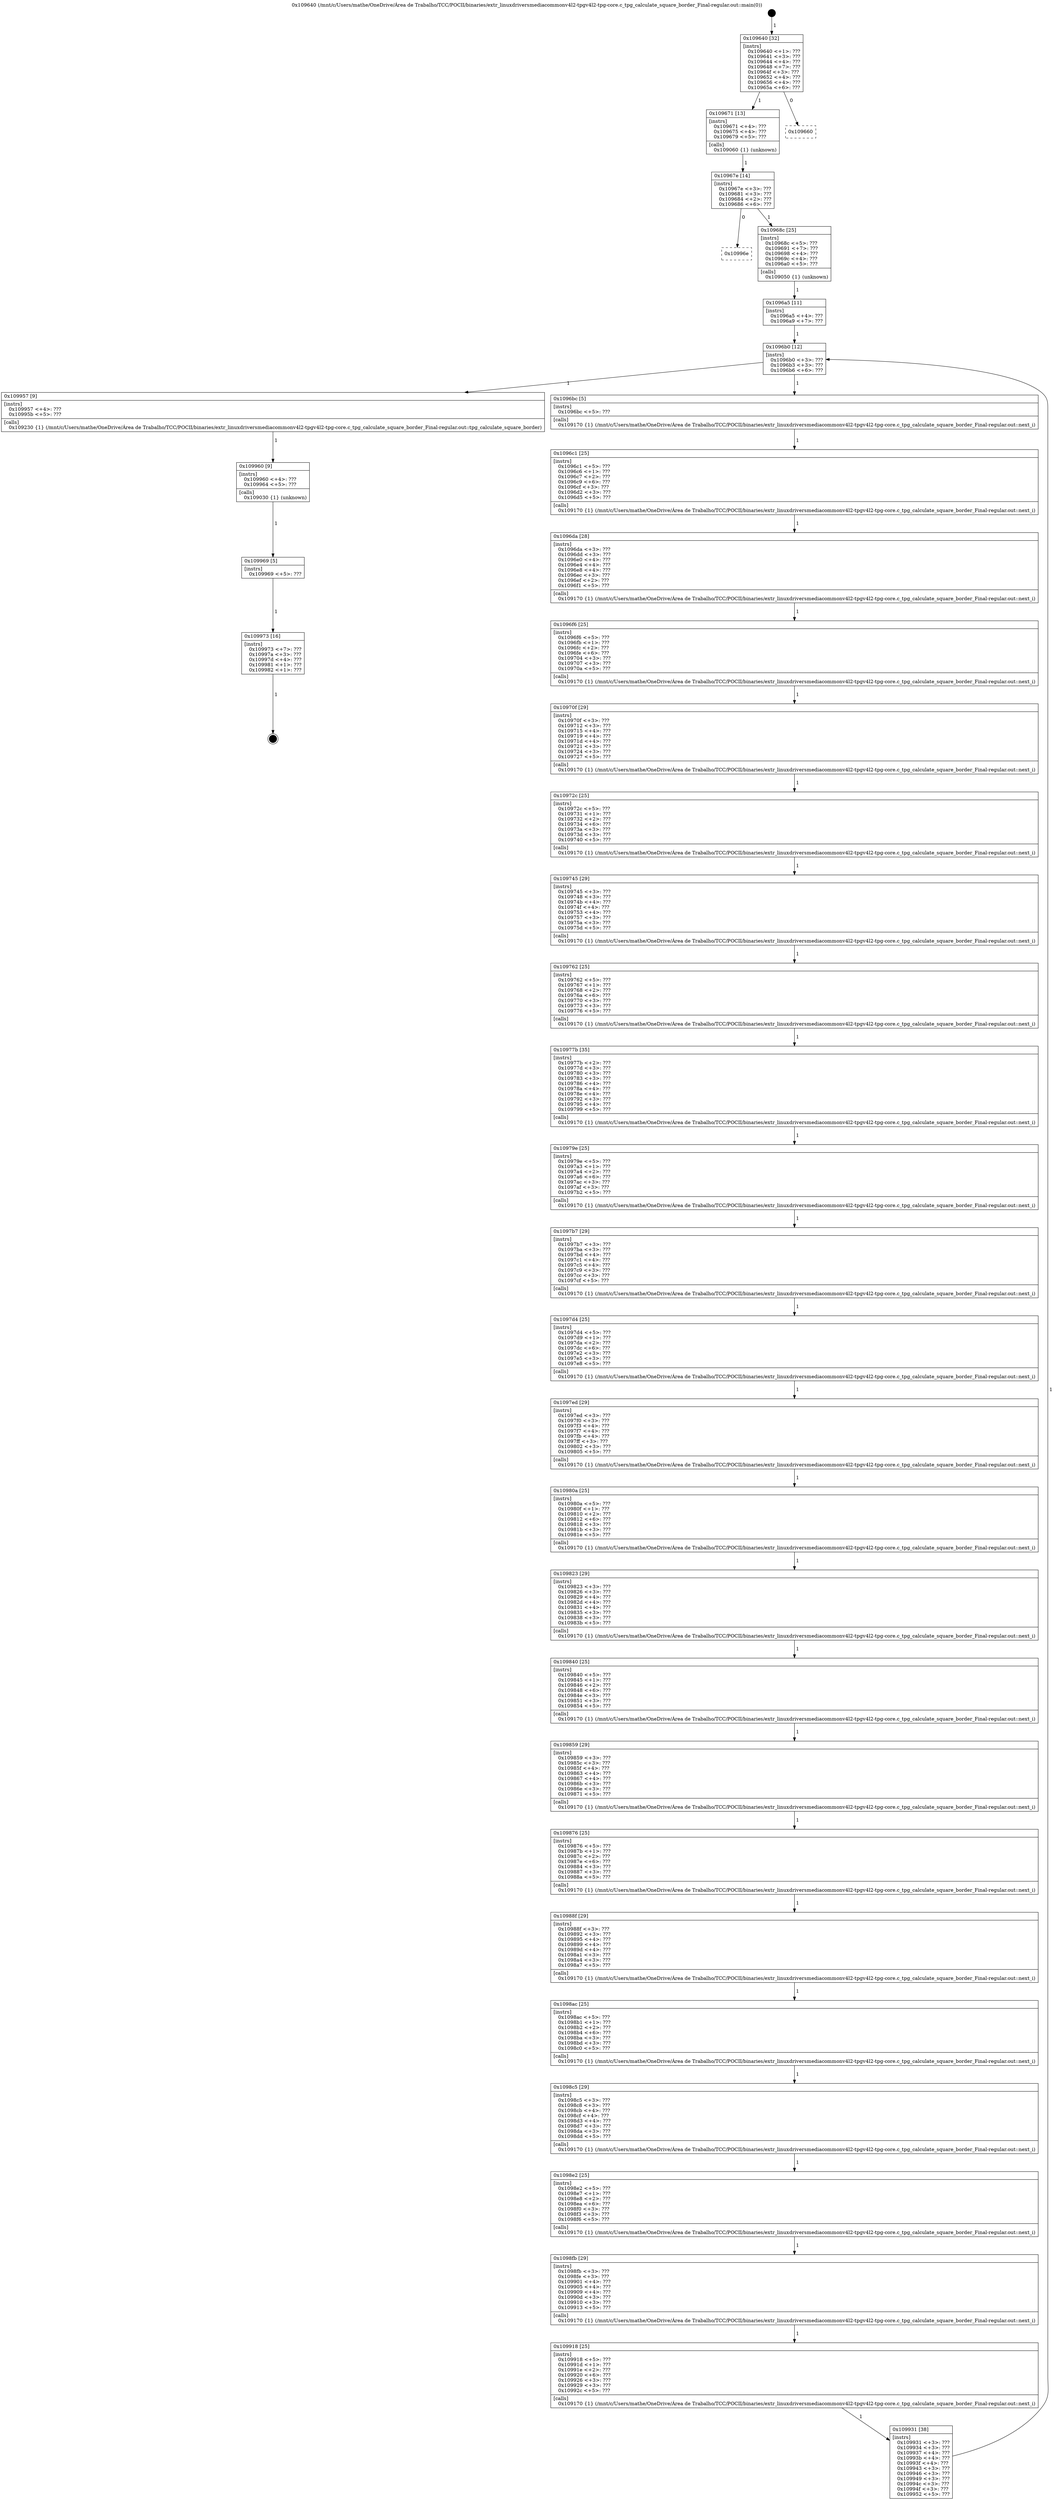 digraph "0x109640" {
  label = "0x109640 (/mnt/c/Users/mathe/OneDrive/Área de Trabalho/TCC/POCII/binaries/extr_linuxdriversmediacommonv4l2-tpgv4l2-tpg-core.c_tpg_calculate_square_border_Final-regular.out::main(0))"
  labelloc = "t"
  node[shape=record]

  Entry [label="",width=0.3,height=0.3,shape=circle,fillcolor=black,style=filled]
  "0x109640" [label="{
     0x109640 [32]\l
     | [instrs]\l
     &nbsp;&nbsp;0x109640 \<+1\>: ???\l
     &nbsp;&nbsp;0x109641 \<+3\>: ???\l
     &nbsp;&nbsp;0x109644 \<+4\>: ???\l
     &nbsp;&nbsp;0x109648 \<+7\>: ???\l
     &nbsp;&nbsp;0x10964f \<+3\>: ???\l
     &nbsp;&nbsp;0x109652 \<+4\>: ???\l
     &nbsp;&nbsp;0x109656 \<+4\>: ???\l
     &nbsp;&nbsp;0x10965a \<+6\>: ???\l
  }"]
  "0x109671" [label="{
     0x109671 [13]\l
     | [instrs]\l
     &nbsp;&nbsp;0x109671 \<+4\>: ???\l
     &nbsp;&nbsp;0x109675 \<+4\>: ???\l
     &nbsp;&nbsp;0x109679 \<+5\>: ???\l
     | [calls]\l
     &nbsp;&nbsp;0x109060 \{1\} (unknown)\l
  }"]
  "0x109660" [label="{
     0x109660\l
  }", style=dashed]
  "0x10967e" [label="{
     0x10967e [14]\l
     | [instrs]\l
     &nbsp;&nbsp;0x10967e \<+3\>: ???\l
     &nbsp;&nbsp;0x109681 \<+3\>: ???\l
     &nbsp;&nbsp;0x109684 \<+2\>: ???\l
     &nbsp;&nbsp;0x109686 \<+6\>: ???\l
  }"]
  "0x10996e" [label="{
     0x10996e\l
  }", style=dashed]
  "0x10968c" [label="{
     0x10968c [25]\l
     | [instrs]\l
     &nbsp;&nbsp;0x10968c \<+5\>: ???\l
     &nbsp;&nbsp;0x109691 \<+7\>: ???\l
     &nbsp;&nbsp;0x109698 \<+4\>: ???\l
     &nbsp;&nbsp;0x10969c \<+4\>: ???\l
     &nbsp;&nbsp;0x1096a0 \<+5\>: ???\l
     | [calls]\l
     &nbsp;&nbsp;0x109050 \{1\} (unknown)\l
  }"]
  Exit [label="",width=0.3,height=0.3,shape=circle,fillcolor=black,style=filled,peripheries=2]
  "0x1096b0" [label="{
     0x1096b0 [12]\l
     | [instrs]\l
     &nbsp;&nbsp;0x1096b0 \<+3\>: ???\l
     &nbsp;&nbsp;0x1096b3 \<+3\>: ???\l
     &nbsp;&nbsp;0x1096b6 \<+6\>: ???\l
  }"]
  "0x109957" [label="{
     0x109957 [9]\l
     | [instrs]\l
     &nbsp;&nbsp;0x109957 \<+4\>: ???\l
     &nbsp;&nbsp;0x10995b \<+5\>: ???\l
     | [calls]\l
     &nbsp;&nbsp;0x109230 \{1\} (/mnt/c/Users/mathe/OneDrive/Área de Trabalho/TCC/POCII/binaries/extr_linuxdriversmediacommonv4l2-tpgv4l2-tpg-core.c_tpg_calculate_square_border_Final-regular.out::tpg_calculate_square_border)\l
  }"]
  "0x1096bc" [label="{
     0x1096bc [5]\l
     | [instrs]\l
     &nbsp;&nbsp;0x1096bc \<+5\>: ???\l
     | [calls]\l
     &nbsp;&nbsp;0x109170 \{1\} (/mnt/c/Users/mathe/OneDrive/Área de Trabalho/TCC/POCII/binaries/extr_linuxdriversmediacommonv4l2-tpgv4l2-tpg-core.c_tpg_calculate_square_border_Final-regular.out::next_i)\l
  }"]
  "0x1096c1" [label="{
     0x1096c1 [25]\l
     | [instrs]\l
     &nbsp;&nbsp;0x1096c1 \<+5\>: ???\l
     &nbsp;&nbsp;0x1096c6 \<+1\>: ???\l
     &nbsp;&nbsp;0x1096c7 \<+2\>: ???\l
     &nbsp;&nbsp;0x1096c9 \<+6\>: ???\l
     &nbsp;&nbsp;0x1096cf \<+3\>: ???\l
     &nbsp;&nbsp;0x1096d2 \<+3\>: ???\l
     &nbsp;&nbsp;0x1096d5 \<+5\>: ???\l
     | [calls]\l
     &nbsp;&nbsp;0x109170 \{1\} (/mnt/c/Users/mathe/OneDrive/Área de Trabalho/TCC/POCII/binaries/extr_linuxdriversmediacommonv4l2-tpgv4l2-tpg-core.c_tpg_calculate_square_border_Final-regular.out::next_i)\l
  }"]
  "0x1096da" [label="{
     0x1096da [28]\l
     | [instrs]\l
     &nbsp;&nbsp;0x1096da \<+3\>: ???\l
     &nbsp;&nbsp;0x1096dd \<+3\>: ???\l
     &nbsp;&nbsp;0x1096e0 \<+4\>: ???\l
     &nbsp;&nbsp;0x1096e4 \<+4\>: ???\l
     &nbsp;&nbsp;0x1096e8 \<+4\>: ???\l
     &nbsp;&nbsp;0x1096ec \<+3\>: ???\l
     &nbsp;&nbsp;0x1096ef \<+2\>: ???\l
     &nbsp;&nbsp;0x1096f1 \<+5\>: ???\l
     | [calls]\l
     &nbsp;&nbsp;0x109170 \{1\} (/mnt/c/Users/mathe/OneDrive/Área de Trabalho/TCC/POCII/binaries/extr_linuxdriversmediacommonv4l2-tpgv4l2-tpg-core.c_tpg_calculate_square_border_Final-regular.out::next_i)\l
  }"]
  "0x1096f6" [label="{
     0x1096f6 [25]\l
     | [instrs]\l
     &nbsp;&nbsp;0x1096f6 \<+5\>: ???\l
     &nbsp;&nbsp;0x1096fb \<+1\>: ???\l
     &nbsp;&nbsp;0x1096fc \<+2\>: ???\l
     &nbsp;&nbsp;0x1096fe \<+6\>: ???\l
     &nbsp;&nbsp;0x109704 \<+3\>: ???\l
     &nbsp;&nbsp;0x109707 \<+3\>: ???\l
     &nbsp;&nbsp;0x10970a \<+5\>: ???\l
     | [calls]\l
     &nbsp;&nbsp;0x109170 \{1\} (/mnt/c/Users/mathe/OneDrive/Área de Trabalho/TCC/POCII/binaries/extr_linuxdriversmediacommonv4l2-tpgv4l2-tpg-core.c_tpg_calculate_square_border_Final-regular.out::next_i)\l
  }"]
  "0x10970f" [label="{
     0x10970f [29]\l
     | [instrs]\l
     &nbsp;&nbsp;0x10970f \<+3\>: ???\l
     &nbsp;&nbsp;0x109712 \<+3\>: ???\l
     &nbsp;&nbsp;0x109715 \<+4\>: ???\l
     &nbsp;&nbsp;0x109719 \<+4\>: ???\l
     &nbsp;&nbsp;0x10971d \<+4\>: ???\l
     &nbsp;&nbsp;0x109721 \<+3\>: ???\l
     &nbsp;&nbsp;0x109724 \<+3\>: ???\l
     &nbsp;&nbsp;0x109727 \<+5\>: ???\l
     | [calls]\l
     &nbsp;&nbsp;0x109170 \{1\} (/mnt/c/Users/mathe/OneDrive/Área de Trabalho/TCC/POCII/binaries/extr_linuxdriversmediacommonv4l2-tpgv4l2-tpg-core.c_tpg_calculate_square_border_Final-regular.out::next_i)\l
  }"]
  "0x10972c" [label="{
     0x10972c [25]\l
     | [instrs]\l
     &nbsp;&nbsp;0x10972c \<+5\>: ???\l
     &nbsp;&nbsp;0x109731 \<+1\>: ???\l
     &nbsp;&nbsp;0x109732 \<+2\>: ???\l
     &nbsp;&nbsp;0x109734 \<+6\>: ???\l
     &nbsp;&nbsp;0x10973a \<+3\>: ???\l
     &nbsp;&nbsp;0x10973d \<+3\>: ???\l
     &nbsp;&nbsp;0x109740 \<+5\>: ???\l
     | [calls]\l
     &nbsp;&nbsp;0x109170 \{1\} (/mnt/c/Users/mathe/OneDrive/Área de Trabalho/TCC/POCII/binaries/extr_linuxdriversmediacommonv4l2-tpgv4l2-tpg-core.c_tpg_calculate_square_border_Final-regular.out::next_i)\l
  }"]
  "0x109745" [label="{
     0x109745 [29]\l
     | [instrs]\l
     &nbsp;&nbsp;0x109745 \<+3\>: ???\l
     &nbsp;&nbsp;0x109748 \<+3\>: ???\l
     &nbsp;&nbsp;0x10974b \<+4\>: ???\l
     &nbsp;&nbsp;0x10974f \<+4\>: ???\l
     &nbsp;&nbsp;0x109753 \<+4\>: ???\l
     &nbsp;&nbsp;0x109757 \<+3\>: ???\l
     &nbsp;&nbsp;0x10975a \<+3\>: ???\l
     &nbsp;&nbsp;0x10975d \<+5\>: ???\l
     | [calls]\l
     &nbsp;&nbsp;0x109170 \{1\} (/mnt/c/Users/mathe/OneDrive/Área de Trabalho/TCC/POCII/binaries/extr_linuxdriversmediacommonv4l2-tpgv4l2-tpg-core.c_tpg_calculate_square_border_Final-regular.out::next_i)\l
  }"]
  "0x109762" [label="{
     0x109762 [25]\l
     | [instrs]\l
     &nbsp;&nbsp;0x109762 \<+5\>: ???\l
     &nbsp;&nbsp;0x109767 \<+1\>: ???\l
     &nbsp;&nbsp;0x109768 \<+2\>: ???\l
     &nbsp;&nbsp;0x10976a \<+6\>: ???\l
     &nbsp;&nbsp;0x109770 \<+3\>: ???\l
     &nbsp;&nbsp;0x109773 \<+3\>: ???\l
     &nbsp;&nbsp;0x109776 \<+5\>: ???\l
     | [calls]\l
     &nbsp;&nbsp;0x109170 \{1\} (/mnt/c/Users/mathe/OneDrive/Área de Trabalho/TCC/POCII/binaries/extr_linuxdriversmediacommonv4l2-tpgv4l2-tpg-core.c_tpg_calculate_square_border_Final-regular.out::next_i)\l
  }"]
  "0x10977b" [label="{
     0x10977b [35]\l
     | [instrs]\l
     &nbsp;&nbsp;0x10977b \<+2\>: ???\l
     &nbsp;&nbsp;0x10977d \<+3\>: ???\l
     &nbsp;&nbsp;0x109780 \<+3\>: ???\l
     &nbsp;&nbsp;0x109783 \<+3\>: ???\l
     &nbsp;&nbsp;0x109786 \<+4\>: ???\l
     &nbsp;&nbsp;0x10978a \<+4\>: ???\l
     &nbsp;&nbsp;0x10978e \<+4\>: ???\l
     &nbsp;&nbsp;0x109792 \<+3\>: ???\l
     &nbsp;&nbsp;0x109795 \<+4\>: ???\l
     &nbsp;&nbsp;0x109799 \<+5\>: ???\l
     | [calls]\l
     &nbsp;&nbsp;0x109170 \{1\} (/mnt/c/Users/mathe/OneDrive/Área de Trabalho/TCC/POCII/binaries/extr_linuxdriversmediacommonv4l2-tpgv4l2-tpg-core.c_tpg_calculate_square_border_Final-regular.out::next_i)\l
  }"]
  "0x10979e" [label="{
     0x10979e [25]\l
     | [instrs]\l
     &nbsp;&nbsp;0x10979e \<+5\>: ???\l
     &nbsp;&nbsp;0x1097a3 \<+1\>: ???\l
     &nbsp;&nbsp;0x1097a4 \<+2\>: ???\l
     &nbsp;&nbsp;0x1097a6 \<+6\>: ???\l
     &nbsp;&nbsp;0x1097ac \<+3\>: ???\l
     &nbsp;&nbsp;0x1097af \<+3\>: ???\l
     &nbsp;&nbsp;0x1097b2 \<+5\>: ???\l
     | [calls]\l
     &nbsp;&nbsp;0x109170 \{1\} (/mnt/c/Users/mathe/OneDrive/Área de Trabalho/TCC/POCII/binaries/extr_linuxdriversmediacommonv4l2-tpgv4l2-tpg-core.c_tpg_calculate_square_border_Final-regular.out::next_i)\l
  }"]
  "0x1097b7" [label="{
     0x1097b7 [29]\l
     | [instrs]\l
     &nbsp;&nbsp;0x1097b7 \<+3\>: ???\l
     &nbsp;&nbsp;0x1097ba \<+3\>: ???\l
     &nbsp;&nbsp;0x1097bd \<+4\>: ???\l
     &nbsp;&nbsp;0x1097c1 \<+4\>: ???\l
     &nbsp;&nbsp;0x1097c5 \<+4\>: ???\l
     &nbsp;&nbsp;0x1097c9 \<+3\>: ???\l
     &nbsp;&nbsp;0x1097cc \<+3\>: ???\l
     &nbsp;&nbsp;0x1097cf \<+5\>: ???\l
     | [calls]\l
     &nbsp;&nbsp;0x109170 \{1\} (/mnt/c/Users/mathe/OneDrive/Área de Trabalho/TCC/POCII/binaries/extr_linuxdriversmediacommonv4l2-tpgv4l2-tpg-core.c_tpg_calculate_square_border_Final-regular.out::next_i)\l
  }"]
  "0x1097d4" [label="{
     0x1097d4 [25]\l
     | [instrs]\l
     &nbsp;&nbsp;0x1097d4 \<+5\>: ???\l
     &nbsp;&nbsp;0x1097d9 \<+1\>: ???\l
     &nbsp;&nbsp;0x1097da \<+2\>: ???\l
     &nbsp;&nbsp;0x1097dc \<+6\>: ???\l
     &nbsp;&nbsp;0x1097e2 \<+3\>: ???\l
     &nbsp;&nbsp;0x1097e5 \<+3\>: ???\l
     &nbsp;&nbsp;0x1097e8 \<+5\>: ???\l
     | [calls]\l
     &nbsp;&nbsp;0x109170 \{1\} (/mnt/c/Users/mathe/OneDrive/Área de Trabalho/TCC/POCII/binaries/extr_linuxdriversmediacommonv4l2-tpgv4l2-tpg-core.c_tpg_calculate_square_border_Final-regular.out::next_i)\l
  }"]
  "0x1097ed" [label="{
     0x1097ed [29]\l
     | [instrs]\l
     &nbsp;&nbsp;0x1097ed \<+3\>: ???\l
     &nbsp;&nbsp;0x1097f0 \<+3\>: ???\l
     &nbsp;&nbsp;0x1097f3 \<+4\>: ???\l
     &nbsp;&nbsp;0x1097f7 \<+4\>: ???\l
     &nbsp;&nbsp;0x1097fb \<+4\>: ???\l
     &nbsp;&nbsp;0x1097ff \<+3\>: ???\l
     &nbsp;&nbsp;0x109802 \<+3\>: ???\l
     &nbsp;&nbsp;0x109805 \<+5\>: ???\l
     | [calls]\l
     &nbsp;&nbsp;0x109170 \{1\} (/mnt/c/Users/mathe/OneDrive/Área de Trabalho/TCC/POCII/binaries/extr_linuxdriversmediacommonv4l2-tpgv4l2-tpg-core.c_tpg_calculate_square_border_Final-regular.out::next_i)\l
  }"]
  "0x10980a" [label="{
     0x10980a [25]\l
     | [instrs]\l
     &nbsp;&nbsp;0x10980a \<+5\>: ???\l
     &nbsp;&nbsp;0x10980f \<+1\>: ???\l
     &nbsp;&nbsp;0x109810 \<+2\>: ???\l
     &nbsp;&nbsp;0x109812 \<+6\>: ???\l
     &nbsp;&nbsp;0x109818 \<+3\>: ???\l
     &nbsp;&nbsp;0x10981b \<+3\>: ???\l
     &nbsp;&nbsp;0x10981e \<+5\>: ???\l
     | [calls]\l
     &nbsp;&nbsp;0x109170 \{1\} (/mnt/c/Users/mathe/OneDrive/Área de Trabalho/TCC/POCII/binaries/extr_linuxdriversmediacommonv4l2-tpgv4l2-tpg-core.c_tpg_calculate_square_border_Final-regular.out::next_i)\l
  }"]
  "0x109823" [label="{
     0x109823 [29]\l
     | [instrs]\l
     &nbsp;&nbsp;0x109823 \<+3\>: ???\l
     &nbsp;&nbsp;0x109826 \<+3\>: ???\l
     &nbsp;&nbsp;0x109829 \<+4\>: ???\l
     &nbsp;&nbsp;0x10982d \<+4\>: ???\l
     &nbsp;&nbsp;0x109831 \<+4\>: ???\l
     &nbsp;&nbsp;0x109835 \<+3\>: ???\l
     &nbsp;&nbsp;0x109838 \<+3\>: ???\l
     &nbsp;&nbsp;0x10983b \<+5\>: ???\l
     | [calls]\l
     &nbsp;&nbsp;0x109170 \{1\} (/mnt/c/Users/mathe/OneDrive/Área de Trabalho/TCC/POCII/binaries/extr_linuxdriversmediacommonv4l2-tpgv4l2-tpg-core.c_tpg_calculate_square_border_Final-regular.out::next_i)\l
  }"]
  "0x109840" [label="{
     0x109840 [25]\l
     | [instrs]\l
     &nbsp;&nbsp;0x109840 \<+5\>: ???\l
     &nbsp;&nbsp;0x109845 \<+1\>: ???\l
     &nbsp;&nbsp;0x109846 \<+2\>: ???\l
     &nbsp;&nbsp;0x109848 \<+6\>: ???\l
     &nbsp;&nbsp;0x10984e \<+3\>: ???\l
     &nbsp;&nbsp;0x109851 \<+3\>: ???\l
     &nbsp;&nbsp;0x109854 \<+5\>: ???\l
     | [calls]\l
     &nbsp;&nbsp;0x109170 \{1\} (/mnt/c/Users/mathe/OneDrive/Área de Trabalho/TCC/POCII/binaries/extr_linuxdriversmediacommonv4l2-tpgv4l2-tpg-core.c_tpg_calculate_square_border_Final-regular.out::next_i)\l
  }"]
  "0x109859" [label="{
     0x109859 [29]\l
     | [instrs]\l
     &nbsp;&nbsp;0x109859 \<+3\>: ???\l
     &nbsp;&nbsp;0x10985c \<+3\>: ???\l
     &nbsp;&nbsp;0x10985f \<+4\>: ???\l
     &nbsp;&nbsp;0x109863 \<+4\>: ???\l
     &nbsp;&nbsp;0x109867 \<+4\>: ???\l
     &nbsp;&nbsp;0x10986b \<+3\>: ???\l
     &nbsp;&nbsp;0x10986e \<+3\>: ???\l
     &nbsp;&nbsp;0x109871 \<+5\>: ???\l
     | [calls]\l
     &nbsp;&nbsp;0x109170 \{1\} (/mnt/c/Users/mathe/OneDrive/Área de Trabalho/TCC/POCII/binaries/extr_linuxdriversmediacommonv4l2-tpgv4l2-tpg-core.c_tpg_calculate_square_border_Final-regular.out::next_i)\l
  }"]
  "0x109876" [label="{
     0x109876 [25]\l
     | [instrs]\l
     &nbsp;&nbsp;0x109876 \<+5\>: ???\l
     &nbsp;&nbsp;0x10987b \<+1\>: ???\l
     &nbsp;&nbsp;0x10987c \<+2\>: ???\l
     &nbsp;&nbsp;0x10987e \<+6\>: ???\l
     &nbsp;&nbsp;0x109884 \<+3\>: ???\l
     &nbsp;&nbsp;0x109887 \<+3\>: ???\l
     &nbsp;&nbsp;0x10988a \<+5\>: ???\l
     | [calls]\l
     &nbsp;&nbsp;0x109170 \{1\} (/mnt/c/Users/mathe/OneDrive/Área de Trabalho/TCC/POCII/binaries/extr_linuxdriversmediacommonv4l2-tpgv4l2-tpg-core.c_tpg_calculate_square_border_Final-regular.out::next_i)\l
  }"]
  "0x10988f" [label="{
     0x10988f [29]\l
     | [instrs]\l
     &nbsp;&nbsp;0x10988f \<+3\>: ???\l
     &nbsp;&nbsp;0x109892 \<+3\>: ???\l
     &nbsp;&nbsp;0x109895 \<+4\>: ???\l
     &nbsp;&nbsp;0x109899 \<+4\>: ???\l
     &nbsp;&nbsp;0x10989d \<+4\>: ???\l
     &nbsp;&nbsp;0x1098a1 \<+3\>: ???\l
     &nbsp;&nbsp;0x1098a4 \<+3\>: ???\l
     &nbsp;&nbsp;0x1098a7 \<+5\>: ???\l
     | [calls]\l
     &nbsp;&nbsp;0x109170 \{1\} (/mnt/c/Users/mathe/OneDrive/Área de Trabalho/TCC/POCII/binaries/extr_linuxdriversmediacommonv4l2-tpgv4l2-tpg-core.c_tpg_calculate_square_border_Final-regular.out::next_i)\l
  }"]
  "0x1098ac" [label="{
     0x1098ac [25]\l
     | [instrs]\l
     &nbsp;&nbsp;0x1098ac \<+5\>: ???\l
     &nbsp;&nbsp;0x1098b1 \<+1\>: ???\l
     &nbsp;&nbsp;0x1098b2 \<+2\>: ???\l
     &nbsp;&nbsp;0x1098b4 \<+6\>: ???\l
     &nbsp;&nbsp;0x1098ba \<+3\>: ???\l
     &nbsp;&nbsp;0x1098bd \<+3\>: ???\l
     &nbsp;&nbsp;0x1098c0 \<+5\>: ???\l
     | [calls]\l
     &nbsp;&nbsp;0x109170 \{1\} (/mnt/c/Users/mathe/OneDrive/Área de Trabalho/TCC/POCII/binaries/extr_linuxdriversmediacommonv4l2-tpgv4l2-tpg-core.c_tpg_calculate_square_border_Final-regular.out::next_i)\l
  }"]
  "0x1098c5" [label="{
     0x1098c5 [29]\l
     | [instrs]\l
     &nbsp;&nbsp;0x1098c5 \<+3\>: ???\l
     &nbsp;&nbsp;0x1098c8 \<+3\>: ???\l
     &nbsp;&nbsp;0x1098cb \<+4\>: ???\l
     &nbsp;&nbsp;0x1098cf \<+4\>: ???\l
     &nbsp;&nbsp;0x1098d3 \<+4\>: ???\l
     &nbsp;&nbsp;0x1098d7 \<+3\>: ???\l
     &nbsp;&nbsp;0x1098da \<+3\>: ???\l
     &nbsp;&nbsp;0x1098dd \<+5\>: ???\l
     | [calls]\l
     &nbsp;&nbsp;0x109170 \{1\} (/mnt/c/Users/mathe/OneDrive/Área de Trabalho/TCC/POCII/binaries/extr_linuxdriversmediacommonv4l2-tpgv4l2-tpg-core.c_tpg_calculate_square_border_Final-regular.out::next_i)\l
  }"]
  "0x1098e2" [label="{
     0x1098e2 [25]\l
     | [instrs]\l
     &nbsp;&nbsp;0x1098e2 \<+5\>: ???\l
     &nbsp;&nbsp;0x1098e7 \<+1\>: ???\l
     &nbsp;&nbsp;0x1098e8 \<+2\>: ???\l
     &nbsp;&nbsp;0x1098ea \<+6\>: ???\l
     &nbsp;&nbsp;0x1098f0 \<+3\>: ???\l
     &nbsp;&nbsp;0x1098f3 \<+3\>: ???\l
     &nbsp;&nbsp;0x1098f6 \<+5\>: ???\l
     | [calls]\l
     &nbsp;&nbsp;0x109170 \{1\} (/mnt/c/Users/mathe/OneDrive/Área de Trabalho/TCC/POCII/binaries/extr_linuxdriversmediacommonv4l2-tpgv4l2-tpg-core.c_tpg_calculate_square_border_Final-regular.out::next_i)\l
  }"]
  "0x1098fb" [label="{
     0x1098fb [29]\l
     | [instrs]\l
     &nbsp;&nbsp;0x1098fb \<+3\>: ???\l
     &nbsp;&nbsp;0x1098fe \<+3\>: ???\l
     &nbsp;&nbsp;0x109901 \<+4\>: ???\l
     &nbsp;&nbsp;0x109905 \<+4\>: ???\l
     &nbsp;&nbsp;0x109909 \<+4\>: ???\l
     &nbsp;&nbsp;0x10990d \<+3\>: ???\l
     &nbsp;&nbsp;0x109910 \<+3\>: ???\l
     &nbsp;&nbsp;0x109913 \<+5\>: ???\l
     | [calls]\l
     &nbsp;&nbsp;0x109170 \{1\} (/mnt/c/Users/mathe/OneDrive/Área de Trabalho/TCC/POCII/binaries/extr_linuxdriversmediacommonv4l2-tpgv4l2-tpg-core.c_tpg_calculate_square_border_Final-regular.out::next_i)\l
  }"]
  "0x109918" [label="{
     0x109918 [25]\l
     | [instrs]\l
     &nbsp;&nbsp;0x109918 \<+5\>: ???\l
     &nbsp;&nbsp;0x10991d \<+1\>: ???\l
     &nbsp;&nbsp;0x10991e \<+2\>: ???\l
     &nbsp;&nbsp;0x109920 \<+6\>: ???\l
     &nbsp;&nbsp;0x109926 \<+3\>: ???\l
     &nbsp;&nbsp;0x109929 \<+3\>: ???\l
     &nbsp;&nbsp;0x10992c \<+5\>: ???\l
     | [calls]\l
     &nbsp;&nbsp;0x109170 \{1\} (/mnt/c/Users/mathe/OneDrive/Área de Trabalho/TCC/POCII/binaries/extr_linuxdriversmediacommonv4l2-tpgv4l2-tpg-core.c_tpg_calculate_square_border_Final-regular.out::next_i)\l
  }"]
  "0x109931" [label="{
     0x109931 [38]\l
     | [instrs]\l
     &nbsp;&nbsp;0x109931 \<+3\>: ???\l
     &nbsp;&nbsp;0x109934 \<+3\>: ???\l
     &nbsp;&nbsp;0x109937 \<+4\>: ???\l
     &nbsp;&nbsp;0x10993b \<+4\>: ???\l
     &nbsp;&nbsp;0x10993f \<+4\>: ???\l
     &nbsp;&nbsp;0x109943 \<+3\>: ???\l
     &nbsp;&nbsp;0x109946 \<+3\>: ???\l
     &nbsp;&nbsp;0x109949 \<+3\>: ???\l
     &nbsp;&nbsp;0x10994c \<+3\>: ???\l
     &nbsp;&nbsp;0x10994f \<+3\>: ???\l
     &nbsp;&nbsp;0x109952 \<+5\>: ???\l
  }"]
  "0x1096a5" [label="{
     0x1096a5 [11]\l
     | [instrs]\l
     &nbsp;&nbsp;0x1096a5 \<+4\>: ???\l
     &nbsp;&nbsp;0x1096a9 \<+7\>: ???\l
  }"]
  "0x109960" [label="{
     0x109960 [9]\l
     | [instrs]\l
     &nbsp;&nbsp;0x109960 \<+4\>: ???\l
     &nbsp;&nbsp;0x109964 \<+5\>: ???\l
     | [calls]\l
     &nbsp;&nbsp;0x109030 \{1\} (unknown)\l
  }"]
  "0x109969" [label="{
     0x109969 [5]\l
     | [instrs]\l
     &nbsp;&nbsp;0x109969 \<+5\>: ???\l
  }"]
  "0x109973" [label="{
     0x109973 [16]\l
     | [instrs]\l
     &nbsp;&nbsp;0x109973 \<+7\>: ???\l
     &nbsp;&nbsp;0x10997a \<+3\>: ???\l
     &nbsp;&nbsp;0x10997d \<+4\>: ???\l
     &nbsp;&nbsp;0x109981 \<+1\>: ???\l
     &nbsp;&nbsp;0x109982 \<+1\>: ???\l
  }"]
  Entry -> "0x109640" [label=" 1"]
  "0x109640" -> "0x109671" [label=" 1"]
  "0x109640" -> "0x109660" [label=" 0"]
  "0x109671" -> "0x10967e" [label=" 1"]
  "0x10967e" -> "0x10996e" [label=" 0"]
  "0x10967e" -> "0x10968c" [label=" 1"]
  "0x109973" -> Exit [label=" 1"]
  "0x10968c" -> "0x1096a5" [label=" 1"]
  "0x1096b0" -> "0x109957" [label=" 1"]
  "0x1096b0" -> "0x1096bc" [label=" 1"]
  "0x1096bc" -> "0x1096c1" [label=" 1"]
  "0x1096c1" -> "0x1096da" [label=" 1"]
  "0x1096da" -> "0x1096f6" [label=" 1"]
  "0x1096f6" -> "0x10970f" [label=" 1"]
  "0x10970f" -> "0x10972c" [label=" 1"]
  "0x10972c" -> "0x109745" [label=" 1"]
  "0x109745" -> "0x109762" [label=" 1"]
  "0x109762" -> "0x10977b" [label=" 1"]
  "0x10977b" -> "0x10979e" [label=" 1"]
  "0x10979e" -> "0x1097b7" [label=" 1"]
  "0x1097b7" -> "0x1097d4" [label=" 1"]
  "0x1097d4" -> "0x1097ed" [label=" 1"]
  "0x1097ed" -> "0x10980a" [label=" 1"]
  "0x10980a" -> "0x109823" [label=" 1"]
  "0x109823" -> "0x109840" [label=" 1"]
  "0x109840" -> "0x109859" [label=" 1"]
  "0x109859" -> "0x109876" [label=" 1"]
  "0x109876" -> "0x10988f" [label=" 1"]
  "0x10988f" -> "0x1098ac" [label=" 1"]
  "0x1098ac" -> "0x1098c5" [label=" 1"]
  "0x1098c5" -> "0x1098e2" [label=" 1"]
  "0x1098e2" -> "0x1098fb" [label=" 1"]
  "0x1098fb" -> "0x109918" [label=" 1"]
  "0x109918" -> "0x109931" [label=" 1"]
  "0x1096a5" -> "0x1096b0" [label=" 1"]
  "0x109931" -> "0x1096b0" [label=" 1"]
  "0x109957" -> "0x109960" [label=" 1"]
  "0x109960" -> "0x109969" [label=" 1"]
  "0x109969" -> "0x109973" [label=" 1"]
}
